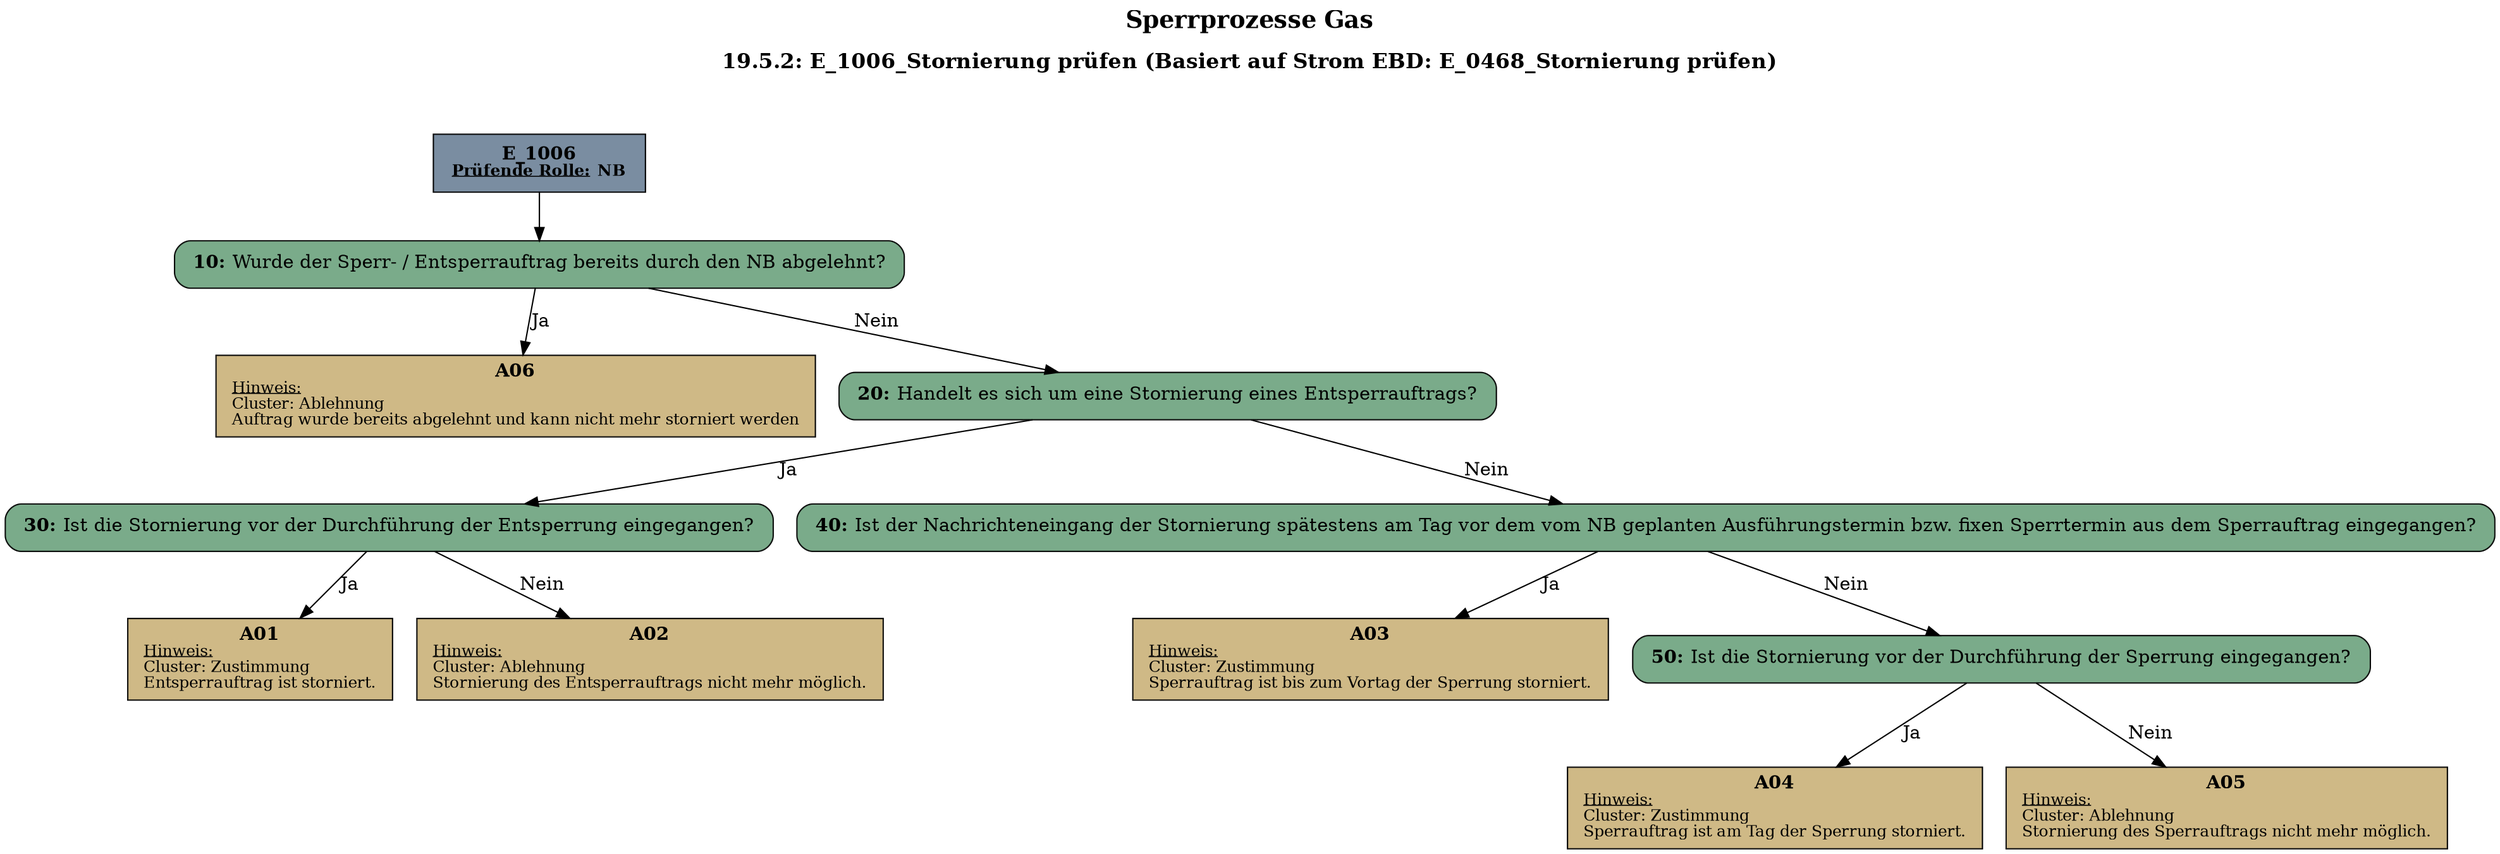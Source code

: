 digraph D {
    labelloc="t";
    label=<<B><FONT POINT-SIZE="18">Sperrprozesse Gas</FONT></B><BR/><BR/><B><FONT POINT-SIZE="16">19.5.2: E_1006_Stornierung prüfen (Basiert auf Strom EBD: E_0468_Stornierung prüfen)</FONT></B><BR/><BR/><BR/><BR/>>;
    "Start" [margin="0.2,0.12", shape=box, style=filled, fillcolor="#7a8da1", label=<<B>E_1006</B><BR align="center"/><FONT point-size="12"><B><U>Prüfende Rolle:</U> NB</B></FONT><BR align="center"/>>];
    "10" [margin="0.2,0.12", shape=box, style="filled,rounded", fillcolor="#7aab8a", label=<<B>10: </B>Wurde der Sperr- / Entsperrauftrag bereits durch den NB abgelehnt?<BR align="left"/>>];
    "A06" [margin="0.17,0.08", shape=box, style=filled, fillcolor="#cfb986", label=<<B>A06</B><BR align="center"/><FONT point-size="12"><U>Hinweis:</U><BR align="left"/>Cluster: Ablehnung<BR align="left"/>Auftrag wurde bereits abgelehnt und kann nicht mehr storniert werden<BR align="left"/></FONT>>];
    "20" [margin="0.2,0.12", shape=box, style="filled,rounded", fillcolor="#7aab8a", label=<<B>20: </B>Handelt es sich um eine Stornierung eines Entsperrauftrags?<BR align="left"/>>];
    "30" [margin="0.2,0.12", shape=box, style="filled,rounded", fillcolor="#7aab8a", label=<<B>30: </B>Ist die Stornierung vor der Durchführung der Entsperrung eingegangen?<BR align="left"/>>];
    "A01" [margin="0.17,0.08", shape=box, style=filled, fillcolor="#cfb986", label=<<B>A01</B><BR align="center"/><FONT point-size="12"><U>Hinweis:</U><BR align="left"/>Cluster: Zustimmung<BR align="left"/>Entsperrauftrag ist storniert.<BR align="left"/></FONT>>];
    "A02" [margin="0.17,0.08", shape=box, style=filled, fillcolor="#cfb986", label=<<B>A02</B><BR align="center"/><FONT point-size="12"><U>Hinweis:</U><BR align="left"/>Cluster: Ablehnung<BR align="left"/>Stornierung des Entsperrauftrags nicht mehr möglich.<BR align="left"/></FONT>>];
    "40" [margin="0.2,0.12", shape=box, style="filled,rounded", fillcolor="#7aab8a", label=<<B>40: </B>Ist der Nachrichteneingang der Stornierung spätestens am Tag vor dem vom NB geplanten Ausführungstermin bzw. fixen Sperrtermin aus dem Sperrauftrag eingegangen?<BR align="left"/>>];
    "A03" [margin="0.17,0.08", shape=box, style=filled, fillcolor="#cfb986", label=<<B>A03</B><BR align="center"/><FONT point-size="12"><U>Hinweis:</U><BR align="left"/>Cluster: Zustimmung<BR align="left"/>Sperrauftrag ist bis zum Vortag der Sperrung storniert.<BR align="left"/></FONT>>];
    "50" [margin="0.2,0.12", shape=box, style="filled,rounded", fillcolor="#7aab8a", label=<<B>50: </B>Ist die Stornierung vor der Durchführung der Sperrung eingegangen?<BR align="left"/>>];
    "A04" [margin="0.17,0.08", shape=box, style=filled, fillcolor="#cfb986", label=<<B>A04</B><BR align="center"/><FONT point-size="12"><U>Hinweis:</U><BR align="left"/>Cluster: Zustimmung<BR align="left"/>Sperrauftrag ist am Tag der Sperrung storniert.<BR align="left"/></FONT>>];
    "A05" [margin="0.17,0.08", shape=box, style=filled, fillcolor="#cfb986", label=<<B>A05</B><BR align="center"/><FONT point-size="12"><U>Hinweis:</U><BR align="left"/>Cluster: Ablehnung<BR align="left"/>Stornierung des Sperrauftrags nicht mehr möglich.<BR align="left"/></FONT>>];

    "Start" -> "10";
    "10" -> "A06" [label="Ja"];
    "10" -> "20" [label="Nein"];
    "20" -> "30" [label="Ja"];
    "20" -> "40" [label="Nein"];
    "30" -> "A01" [label="Ja"];
    "30" -> "A02" [label="Nein"];
    "40" -> "A03" [label="Ja"];
    "40" -> "50" [label="Nein"];
    "50" -> "A04" [label="Ja"];
    "50" -> "A05" [label="Nein"];

    bgcolor="transparent";
}
